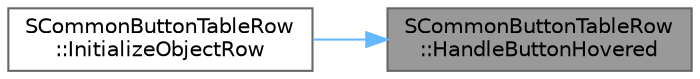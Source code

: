 digraph "SCommonButtonTableRow::HandleButtonHovered"
{
 // INTERACTIVE_SVG=YES
 // LATEX_PDF_SIZE
  bgcolor="transparent";
  edge [fontname=Helvetica,fontsize=10,labelfontname=Helvetica,labelfontsize=10];
  node [fontname=Helvetica,fontsize=10,shape=box,height=0.2,width=0.4];
  rankdir="RL";
  Node1 [id="Node000001",label="SCommonButtonTableRow\l::HandleButtonHovered",height=0.2,width=0.4,color="gray40", fillcolor="grey60", style="filled", fontcolor="black",tooltip=" "];
  Node1 -> Node2 [id="edge1_Node000001_Node000002",dir="back",color="steelblue1",style="solid",tooltip=" "];
  Node2 [id="Node000002",label="SCommonButtonTableRow\l::InitializeObjectRow",height=0.2,width=0.4,color="grey40", fillcolor="white", style="filled",URL="$d5/dfd/classSCommonButtonTableRow.html#a8d2f740007ad31641359faa48b00d819",tooltip=" "];
}
